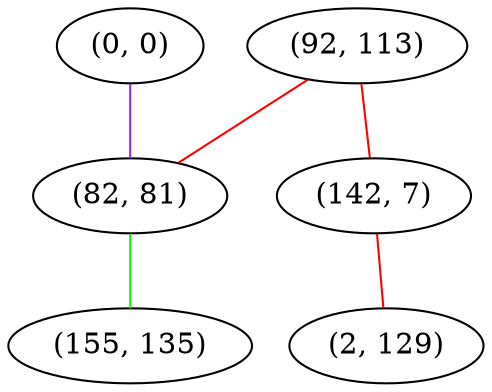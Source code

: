 graph "" {
"(0, 0)";
"(92, 113)";
"(142, 7)";
"(82, 81)";
"(155, 135)";
"(2, 129)";
"(0, 0)" -- "(82, 81)"  [color=purple, key=0, weight=4];
"(92, 113)" -- "(142, 7)"  [color=red, key=0, weight=1];
"(92, 113)" -- "(82, 81)"  [color=red, key=0, weight=1];
"(142, 7)" -- "(2, 129)"  [color=red, key=0, weight=1];
"(82, 81)" -- "(155, 135)"  [color=green, key=0, weight=2];
}
